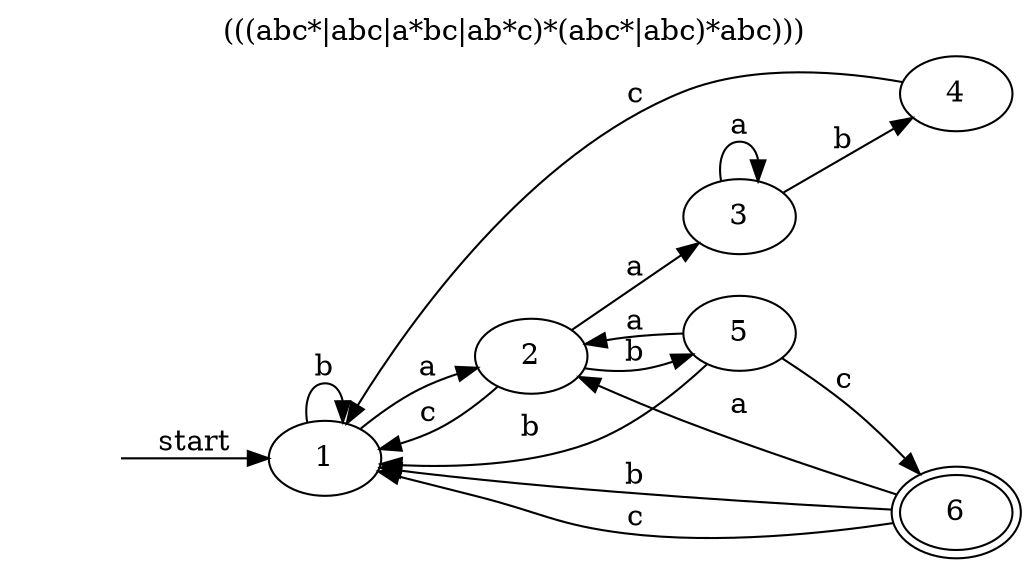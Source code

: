 digraph G {
	rankdir=LR;
	1 -> 1 [label="b"]
	1 -> 2 [label="a"]
	2 -> 1 [label="c"]
	2 -> 3 [label="a"]
	2 -> 5 [label="b"]
	3 -> 3 [label="a"]
	3 -> 4 [label="b"]
	4 -> 1 [label="c"]
	5 -> 1 [label="b"]
	5 -> 2 [label="a"]
	5 -> 6 [label="c"]
	6 -> 1 [label="b"]
	6 -> 1 [label="c"]
	6 -> 2 [label="a"]
	6 [peripheries=2]
	" " [shape=plaintext]
	" " -> 1 [label="start"]
	labelloc="t";
	label="(((abc*|abc|a*bc|ab*c)*(abc*|abc)*abc)))";
}

